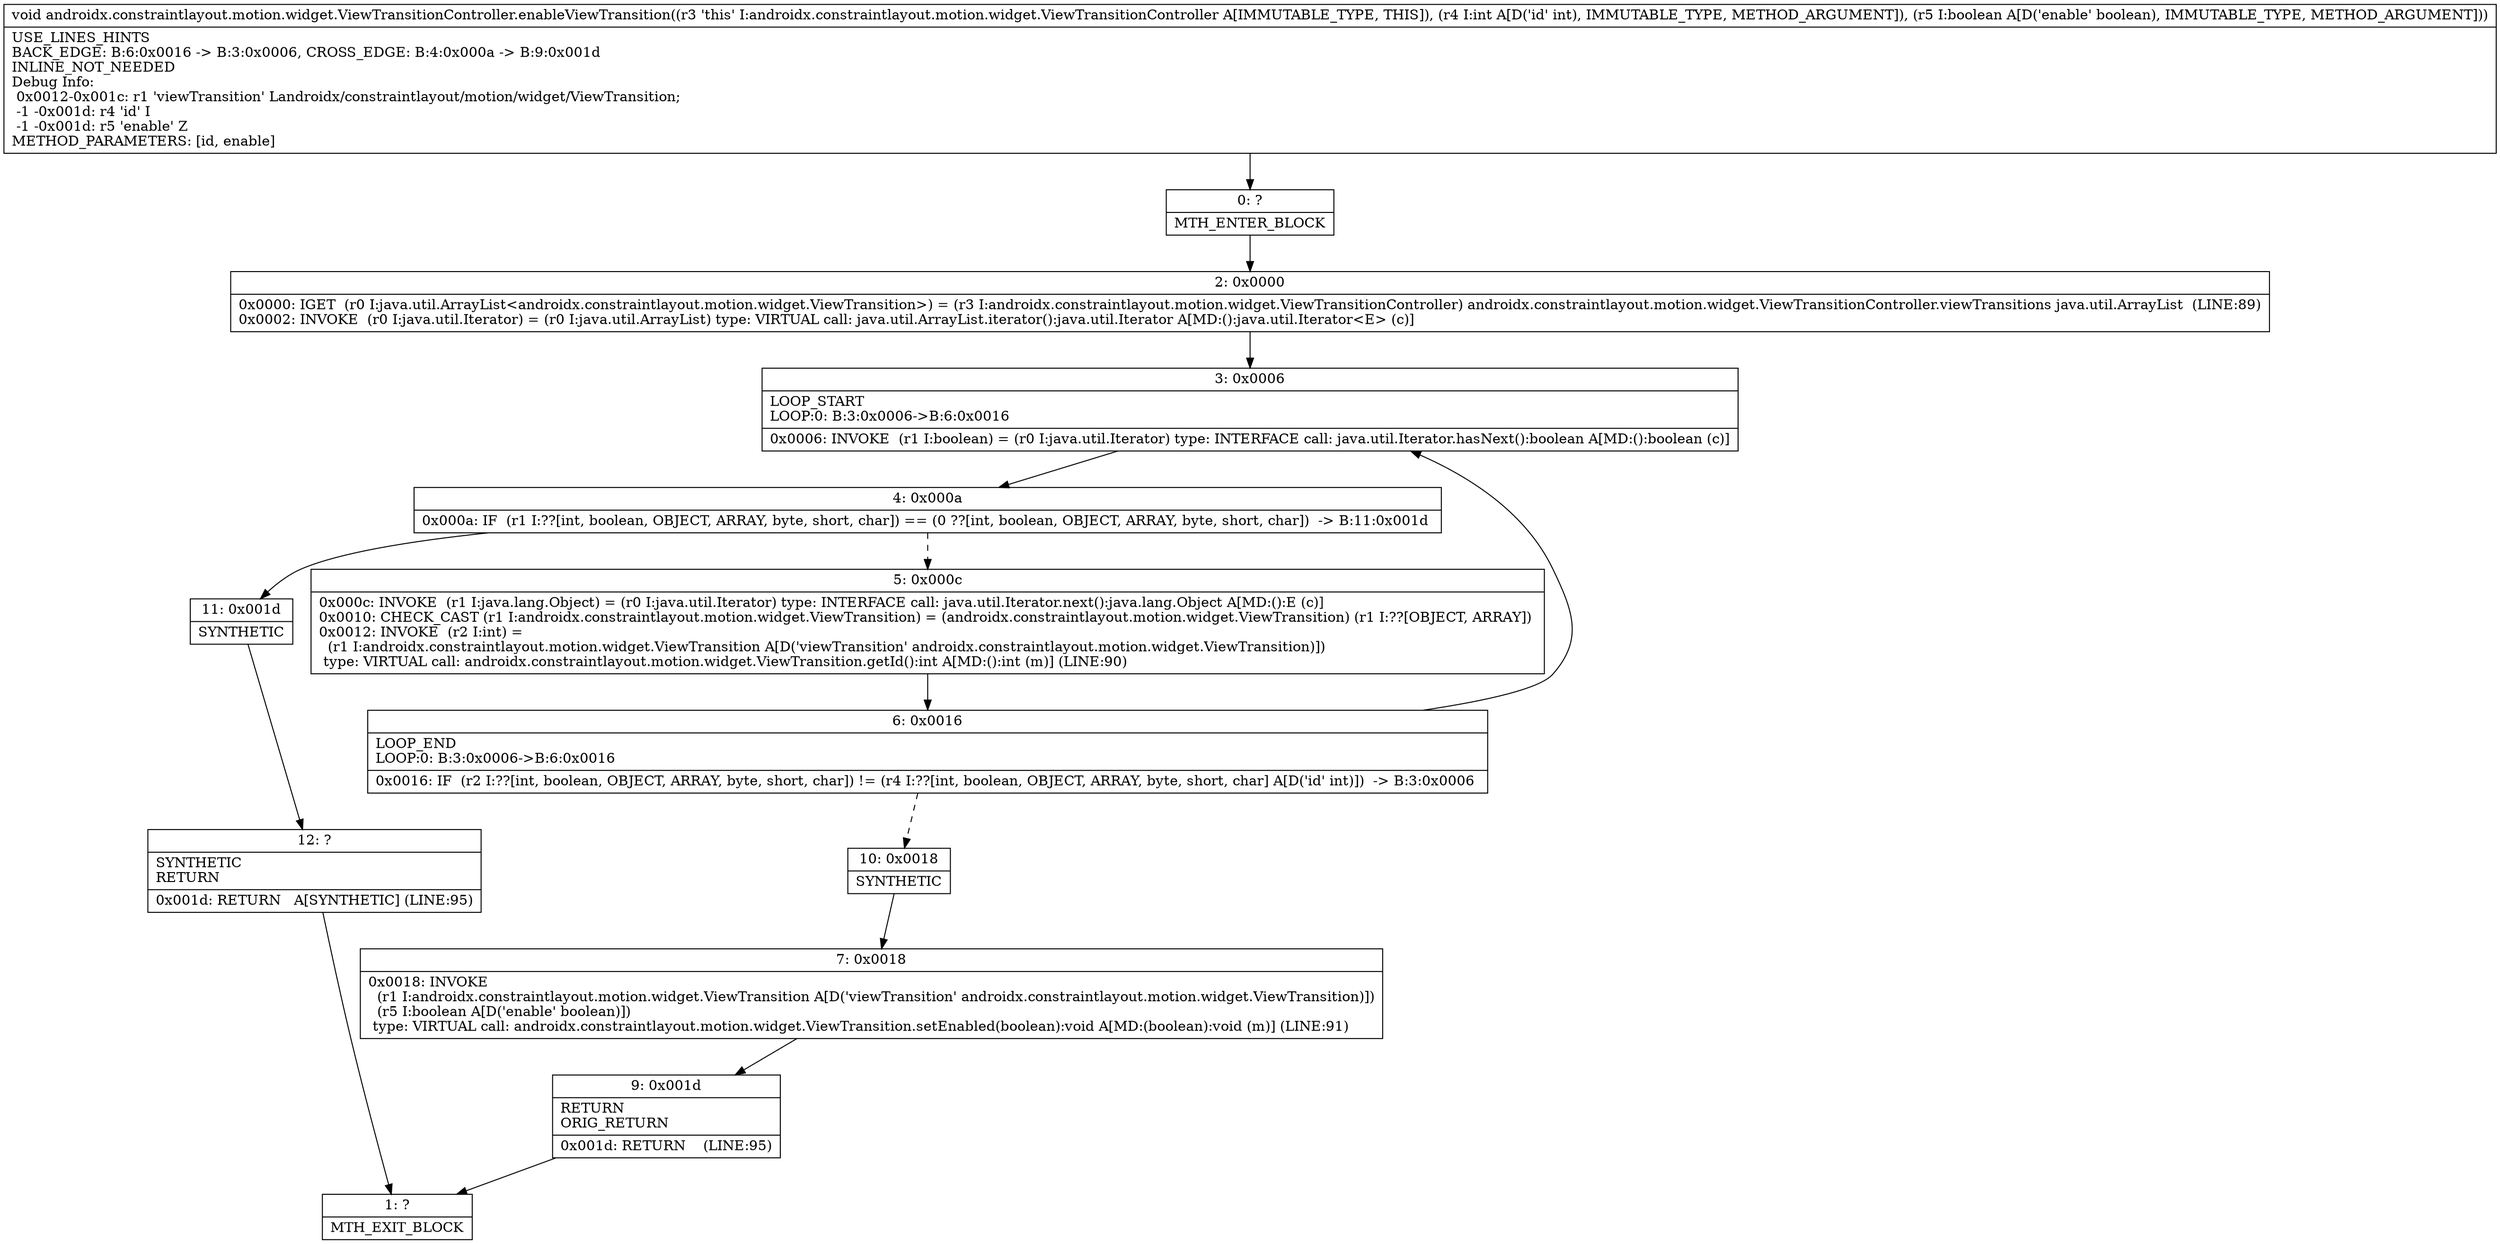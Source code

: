 digraph "CFG forandroidx.constraintlayout.motion.widget.ViewTransitionController.enableViewTransition(IZ)V" {
Node_0 [shape=record,label="{0\:\ ?|MTH_ENTER_BLOCK\l}"];
Node_2 [shape=record,label="{2\:\ 0x0000|0x0000: IGET  (r0 I:java.util.ArrayList\<androidx.constraintlayout.motion.widget.ViewTransition\>) = (r3 I:androidx.constraintlayout.motion.widget.ViewTransitionController) androidx.constraintlayout.motion.widget.ViewTransitionController.viewTransitions java.util.ArrayList  (LINE:89)\l0x0002: INVOKE  (r0 I:java.util.Iterator) = (r0 I:java.util.ArrayList) type: VIRTUAL call: java.util.ArrayList.iterator():java.util.Iterator A[MD:():java.util.Iterator\<E\> (c)]\l}"];
Node_3 [shape=record,label="{3\:\ 0x0006|LOOP_START\lLOOP:0: B:3:0x0006\-\>B:6:0x0016\l|0x0006: INVOKE  (r1 I:boolean) = (r0 I:java.util.Iterator) type: INTERFACE call: java.util.Iterator.hasNext():boolean A[MD:():boolean (c)]\l}"];
Node_4 [shape=record,label="{4\:\ 0x000a|0x000a: IF  (r1 I:??[int, boolean, OBJECT, ARRAY, byte, short, char]) == (0 ??[int, boolean, OBJECT, ARRAY, byte, short, char])  \-\> B:11:0x001d \l}"];
Node_5 [shape=record,label="{5\:\ 0x000c|0x000c: INVOKE  (r1 I:java.lang.Object) = (r0 I:java.util.Iterator) type: INTERFACE call: java.util.Iterator.next():java.lang.Object A[MD:():E (c)]\l0x0010: CHECK_CAST (r1 I:androidx.constraintlayout.motion.widget.ViewTransition) = (androidx.constraintlayout.motion.widget.ViewTransition) (r1 I:??[OBJECT, ARRAY]) \l0x0012: INVOKE  (r2 I:int) = \l  (r1 I:androidx.constraintlayout.motion.widget.ViewTransition A[D('viewTransition' androidx.constraintlayout.motion.widget.ViewTransition)])\l type: VIRTUAL call: androidx.constraintlayout.motion.widget.ViewTransition.getId():int A[MD:():int (m)] (LINE:90)\l}"];
Node_6 [shape=record,label="{6\:\ 0x0016|LOOP_END\lLOOP:0: B:3:0x0006\-\>B:6:0x0016\l|0x0016: IF  (r2 I:??[int, boolean, OBJECT, ARRAY, byte, short, char]) != (r4 I:??[int, boolean, OBJECT, ARRAY, byte, short, char] A[D('id' int)])  \-\> B:3:0x0006 \l}"];
Node_10 [shape=record,label="{10\:\ 0x0018|SYNTHETIC\l}"];
Node_7 [shape=record,label="{7\:\ 0x0018|0x0018: INVOKE  \l  (r1 I:androidx.constraintlayout.motion.widget.ViewTransition A[D('viewTransition' androidx.constraintlayout.motion.widget.ViewTransition)])\l  (r5 I:boolean A[D('enable' boolean)])\l type: VIRTUAL call: androidx.constraintlayout.motion.widget.ViewTransition.setEnabled(boolean):void A[MD:(boolean):void (m)] (LINE:91)\l}"];
Node_9 [shape=record,label="{9\:\ 0x001d|RETURN\lORIG_RETURN\l|0x001d: RETURN    (LINE:95)\l}"];
Node_1 [shape=record,label="{1\:\ ?|MTH_EXIT_BLOCK\l}"];
Node_11 [shape=record,label="{11\:\ 0x001d|SYNTHETIC\l}"];
Node_12 [shape=record,label="{12\:\ ?|SYNTHETIC\lRETURN\l|0x001d: RETURN   A[SYNTHETIC] (LINE:95)\l}"];
MethodNode[shape=record,label="{void androidx.constraintlayout.motion.widget.ViewTransitionController.enableViewTransition((r3 'this' I:androidx.constraintlayout.motion.widget.ViewTransitionController A[IMMUTABLE_TYPE, THIS]), (r4 I:int A[D('id' int), IMMUTABLE_TYPE, METHOD_ARGUMENT]), (r5 I:boolean A[D('enable' boolean), IMMUTABLE_TYPE, METHOD_ARGUMENT]))  | USE_LINES_HINTS\lBACK_EDGE: B:6:0x0016 \-\> B:3:0x0006, CROSS_EDGE: B:4:0x000a \-\> B:9:0x001d\lINLINE_NOT_NEEDED\lDebug Info:\l  0x0012\-0x001c: r1 'viewTransition' Landroidx\/constraintlayout\/motion\/widget\/ViewTransition;\l  \-1 \-0x001d: r4 'id' I\l  \-1 \-0x001d: r5 'enable' Z\lMETHOD_PARAMETERS: [id, enable]\l}"];
MethodNode -> Node_0;Node_0 -> Node_2;
Node_2 -> Node_3;
Node_3 -> Node_4;
Node_4 -> Node_5[style=dashed];
Node_4 -> Node_11;
Node_5 -> Node_6;
Node_6 -> Node_3;
Node_6 -> Node_10[style=dashed];
Node_10 -> Node_7;
Node_7 -> Node_9;
Node_9 -> Node_1;
Node_11 -> Node_12;
Node_12 -> Node_1;
}


